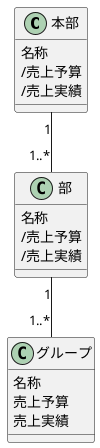 @startuml

class 本部 {
  名称
  /売上予算
  /売上実績
}

class 部 {
  名称
  /売上予算
  /売上実績
}

class グループ {
  名称
  売上予算
  売上実績
}

本部 "1"--"1..*" 部
部 "1"--"1..*" グループ

@enduml

